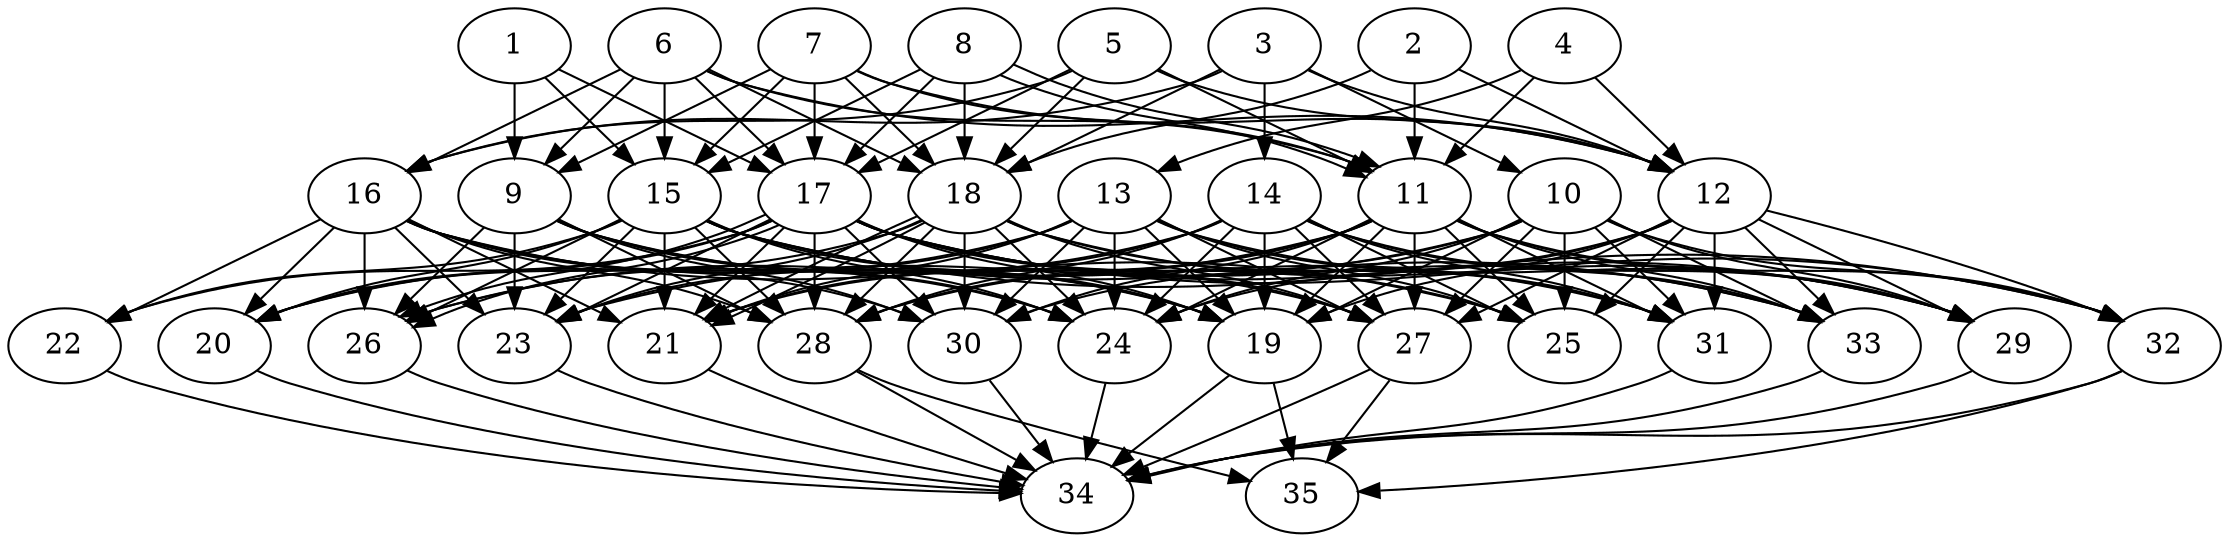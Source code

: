 // DAG automatically generated by daggen at Thu Oct  3 14:05:38 2019
// ./daggen --dot -n 35 --ccr 0.4 --fat 0.7 --regular 0.5 --density 0.9 --mindata 5242880 --maxdata 52428800 
digraph G {
  1 [size="21900800", alpha="0.15", expect_size="8760320"] 
  1 -> 9 [size ="8760320"]
  1 -> 15 [size ="8760320"]
  1 -> 17 [size ="8760320"]
  2 [size="112476160", alpha="0.10", expect_size="44990464"] 
  2 -> 11 [size ="44990464"]
  2 -> 12 [size ="44990464"]
  2 -> 18 [size ="44990464"]
  3 [size="115632640", alpha="0.09", expect_size="46253056"] 
  3 -> 10 [size ="46253056"]
  3 -> 12 [size ="46253056"]
  3 -> 14 [size ="46253056"]
  3 -> 16 [size ="46253056"]
  3 -> 18 [size ="46253056"]
  4 [size="62533120", alpha="0.13", expect_size="25013248"] 
  4 -> 11 [size ="25013248"]
  4 -> 12 [size ="25013248"]
  4 -> 13 [size ="25013248"]
  5 [size="104028160", alpha="0.04", expect_size="41611264"] 
  5 -> 11 [size ="41611264"]
  5 -> 12 [size ="41611264"]
  5 -> 16 [size ="41611264"]
  5 -> 17 [size ="41611264"]
  5 -> 18 [size ="41611264"]
  6 [size="126625280", alpha="0.19", expect_size="50650112"] 
  6 -> 9 [size ="50650112"]
  6 -> 11 [size ="50650112"]
  6 -> 12 [size ="50650112"]
  6 -> 15 [size ="50650112"]
  6 -> 16 [size ="50650112"]
  6 -> 17 [size ="50650112"]
  6 -> 18 [size ="50650112"]
  7 [size="19768320", alpha="0.19", expect_size="7907328"] 
  7 -> 9 [size ="7907328"]
  7 -> 11 [size ="7907328"]
  7 -> 12 [size ="7907328"]
  7 -> 15 [size ="7907328"]
  7 -> 17 [size ="7907328"]
  7 -> 18 [size ="7907328"]
  8 [size="79715840", alpha="0.14", expect_size="31886336"] 
  8 -> 11 [size ="31886336"]
  8 -> 11 [size ="31886336"]
  8 -> 15 [size ="31886336"]
  8 -> 17 [size ="31886336"]
  8 -> 18 [size ="31886336"]
  9 [size="32414720", alpha="0.09", expect_size="12965888"] 
  9 -> 19 [size ="12965888"]
  9 -> 23 [size ="12965888"]
  9 -> 24 [size ="12965888"]
  9 -> 26 [size ="12965888"]
  9 -> 27 [size ="12965888"]
  9 -> 28 [size ="12965888"]
  9 -> 30 [size ="12965888"]
  10 [size="59612160", alpha="0.05", expect_size="23844864"] 
  10 -> 19 [size ="23844864"]
  10 -> 23 [size ="23844864"]
  10 -> 24 [size ="23844864"]
  10 -> 25 [size ="23844864"]
  10 -> 27 [size ="23844864"]
  10 -> 28 [size ="23844864"]
  10 -> 29 [size ="23844864"]
  10 -> 31 [size ="23844864"]
  10 -> 32 [size ="23844864"]
  10 -> 33 [size ="23844864"]
  11 [size="58657280", alpha="0.12", expect_size="23462912"] 
  11 -> 19 [size ="23462912"]
  11 -> 21 [size ="23462912"]
  11 -> 24 [size ="23462912"]
  11 -> 25 [size ="23462912"]
  11 -> 26 [size ="23462912"]
  11 -> 27 [size ="23462912"]
  11 -> 28 [size ="23462912"]
  11 -> 29 [size ="23462912"]
  11 -> 30 [size ="23462912"]
  11 -> 31 [size ="23462912"]
  11 -> 32 [size ="23462912"]
  11 -> 33 [size ="23462912"]
  12 [size="27980800", alpha="0.09", expect_size="11192320"] 
  12 -> 19 [size ="11192320"]
  12 -> 24 [size ="11192320"]
  12 -> 25 [size ="11192320"]
  12 -> 27 [size ="11192320"]
  12 -> 29 [size ="11192320"]
  12 -> 30 [size ="11192320"]
  12 -> 31 [size ="11192320"]
  12 -> 32 [size ="11192320"]
  12 -> 33 [size ="11192320"]
  13 [size="89661440", alpha="0.18", expect_size="35864576"] 
  13 -> 19 [size ="35864576"]
  13 -> 20 [size ="35864576"]
  13 -> 21 [size ="35864576"]
  13 -> 23 [size ="35864576"]
  13 -> 24 [size ="35864576"]
  13 -> 25 [size ="35864576"]
  13 -> 27 [size ="35864576"]
  13 -> 29 [size ="35864576"]
  13 -> 30 [size ="35864576"]
  13 -> 31 [size ="35864576"]
  14 [size="26411520", alpha="0.10", expect_size="10564608"] 
  14 -> 19 [size ="10564608"]
  14 -> 21 [size ="10564608"]
  14 -> 24 [size ="10564608"]
  14 -> 25 [size ="10564608"]
  14 -> 26 [size ="10564608"]
  14 -> 27 [size ="10564608"]
  14 -> 28 [size ="10564608"]
  14 -> 29 [size ="10564608"]
  14 -> 31 [size ="10564608"]
  14 -> 33 [size ="10564608"]
  15 [size="103024640", alpha="0.10", expect_size="41209856"] 
  15 -> 19 [size ="41209856"]
  15 -> 20 [size ="41209856"]
  15 -> 21 [size ="41209856"]
  15 -> 22 [size ="41209856"]
  15 -> 23 [size ="41209856"]
  15 -> 24 [size ="41209856"]
  15 -> 26 [size ="41209856"]
  15 -> 28 [size ="41209856"]
  15 -> 31 [size ="41209856"]
  15 -> 32 [size ="41209856"]
  15 -> 33 [size ="41209856"]
  16 [size="127285760", alpha="0.16", expect_size="50914304"] 
  16 -> 19 [size ="50914304"]
  16 -> 20 [size ="50914304"]
  16 -> 21 [size ="50914304"]
  16 -> 22 [size ="50914304"]
  16 -> 23 [size ="50914304"]
  16 -> 24 [size ="50914304"]
  16 -> 25 [size ="50914304"]
  16 -> 26 [size ="50914304"]
  16 -> 28 [size ="50914304"]
  16 -> 30 [size ="50914304"]
  17 [size="122327040", alpha="0.12", expect_size="48930816"] 
  17 -> 19 [size ="48930816"]
  17 -> 20 [size ="48930816"]
  17 -> 21 [size ="48930816"]
  17 -> 22 [size ="48930816"]
  17 -> 23 [size ="48930816"]
  17 -> 25 [size ="48930816"]
  17 -> 26 [size ="48930816"]
  17 -> 26 [size ="48930816"]
  17 -> 27 [size ="48930816"]
  17 -> 28 [size ="48930816"]
  17 -> 29 [size ="48930816"]
  17 -> 30 [size ="48930816"]
  17 -> 32 [size ="48930816"]
  17 -> 33 [size ="48930816"]
  18 [size="116904960", alpha="0.19", expect_size="46761984"] 
  18 -> 20 [size ="46761984"]
  18 -> 21 [size ="46761984"]
  18 -> 21 [size ="46761984"]
  18 -> 23 [size ="46761984"]
  18 -> 24 [size ="46761984"]
  18 -> 27 [size ="46761984"]
  18 -> 28 [size ="46761984"]
  18 -> 29 [size ="46761984"]
  18 -> 30 [size ="46761984"]
  18 -> 31 [size ="46761984"]
  19 [size="80908800", alpha="0.13", expect_size="32363520"] 
  19 -> 34 [size ="32363520"]
  19 -> 35 [size ="32363520"]
  20 [size="14469120", alpha="0.14", expect_size="5787648"] 
  20 -> 34 [size ="5787648"]
  21 [size="44349440", alpha="0.16", expect_size="17739776"] 
  21 -> 34 [size ="17739776"]
  22 [size="117504000", alpha="0.16", expect_size="47001600"] 
  22 -> 34 [size ="47001600"]
  23 [size="55567360", alpha="0.12", expect_size="22226944"] 
  23 -> 34 [size ="22226944"]
  24 [size="41653760", alpha="0.17", expect_size="16661504"] 
  24 -> 34 [size ="16661504"]
  25 [size="102440960", alpha="0.17", expect_size="40976384"] 
  26 [size="44643840", alpha="0.17", expect_size="17857536"] 
  26 -> 34 [size ="17857536"]
  27 [size="19443200", alpha="0.17", expect_size="7777280"] 
  27 -> 34 [size ="7777280"]
  27 -> 35 [size ="7777280"]
  28 [size="89489920", alpha="0.09", expect_size="35795968"] 
  28 -> 34 [size ="35795968"]
  28 -> 35 [size ="35795968"]
  29 [size="85255680", alpha="0.05", expect_size="34102272"] 
  29 -> 34 [size ="34102272"]
  30 [size="45765120", alpha="0.08", expect_size="18306048"] 
  30 -> 34 [size ="18306048"]
  31 [size="128908800", alpha="0.19", expect_size="51563520"] 
  31 -> 34 [size ="51563520"]
  32 [size="107553280", alpha="0.12", expect_size="43021312"] 
  32 -> 34 [size ="43021312"]
  32 -> 35 [size ="43021312"]
  33 [size="81064960", alpha="0.18", expect_size="32425984"] 
  33 -> 34 [size ="32425984"]
  34 [size="34012160", alpha="0.07", expect_size="13604864"] 
  35 [size="15818240", alpha="0.11", expect_size="6327296"] 
}
